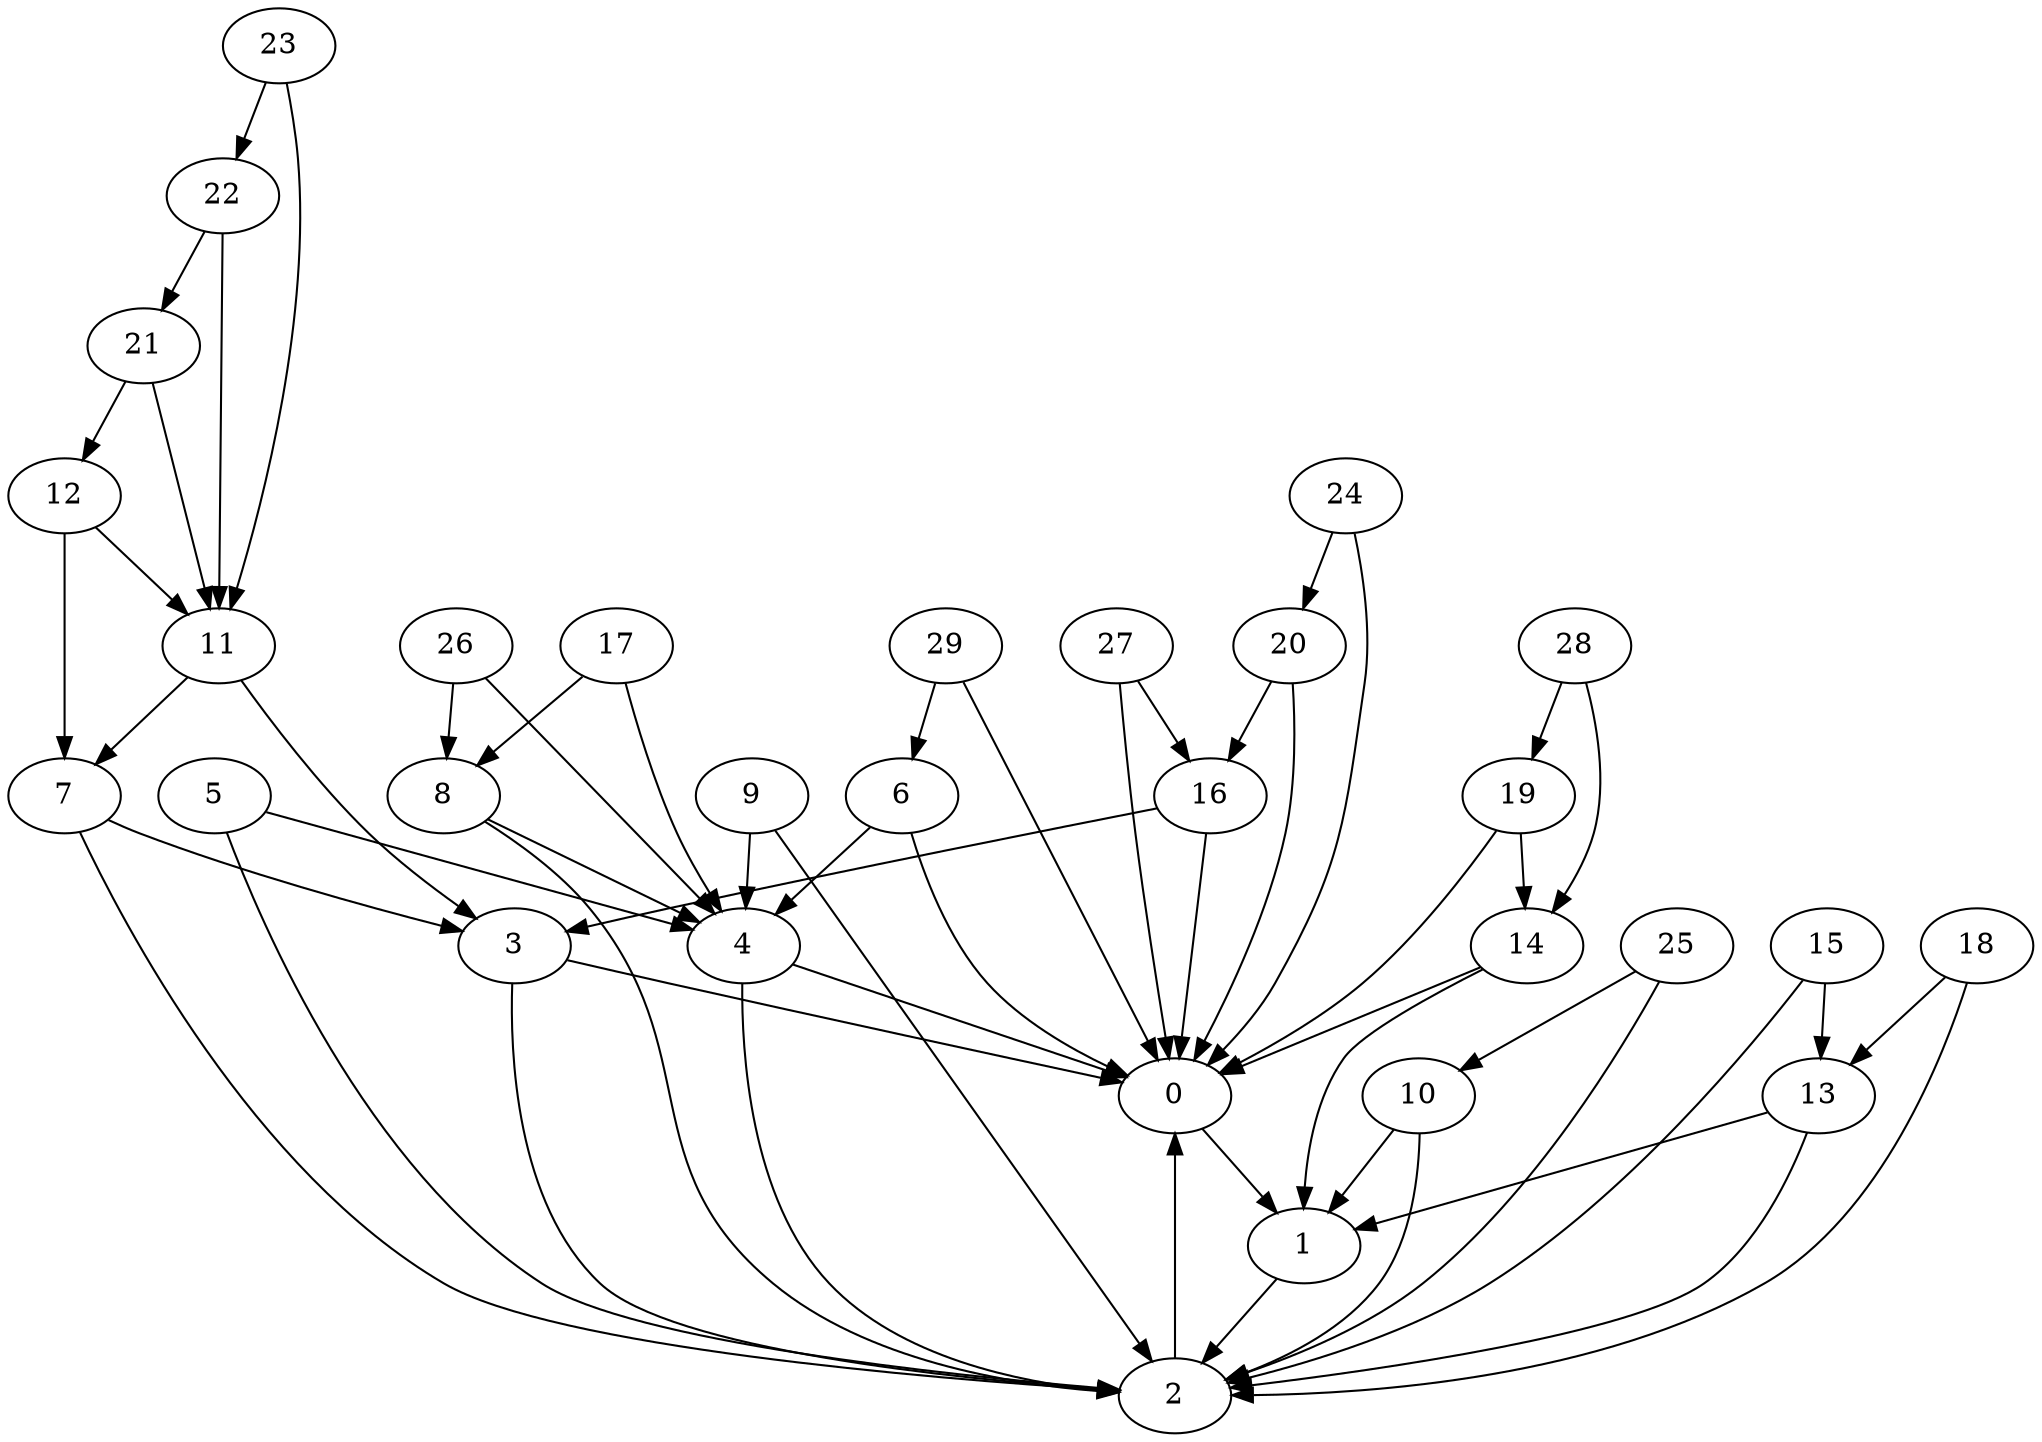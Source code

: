 digraph grafoDorogovtsevMendes_n_30 {
0;
1;
2;
3;
4;
5;
6;
7;
8;
9;
10;
11;
12;
13;
14;
15;
16;
17;
18;
19;
20;
21;
22;
23;
24;
25;
26;
27;
28;
29;
0 -> 1;
1 -> 2;
2 -> 0;
3 -> 2;
3 -> 0;
4 -> 2;
4 -> 0;
5 -> 4;
5 -> 2;
6 -> 4;
6 -> 0;
7 -> 3;
7 -> 2;
8 -> 4;
8 -> 2;
9 -> 4;
9 -> 2;
10 -> 1;
10 -> 2;
11 -> 7;
11 -> 3;
12 -> 11;
12 -> 7;
13 -> 1;
13 -> 2;
14 -> 0;
14 -> 1;
15 -> 13;
15 -> 2;
16 -> 3;
16 -> 0;
17 -> 8;
17 -> 4;
18 -> 13;
18 -> 2;
19 -> 14;
19 -> 0;
20 -> 16;
20 -> 0;
21 -> 12;
21 -> 11;
22 -> 21;
22 -> 11;
23 -> 22;
23 -> 11;
24 -> 20;
24 -> 0;
25 -> 10;
25 -> 2;
26 -> 8;
26 -> 4;
27 -> 16;
27 -> 0;
28 -> 19;
28 -> 14;
29 -> 6;
29 -> 0;
}